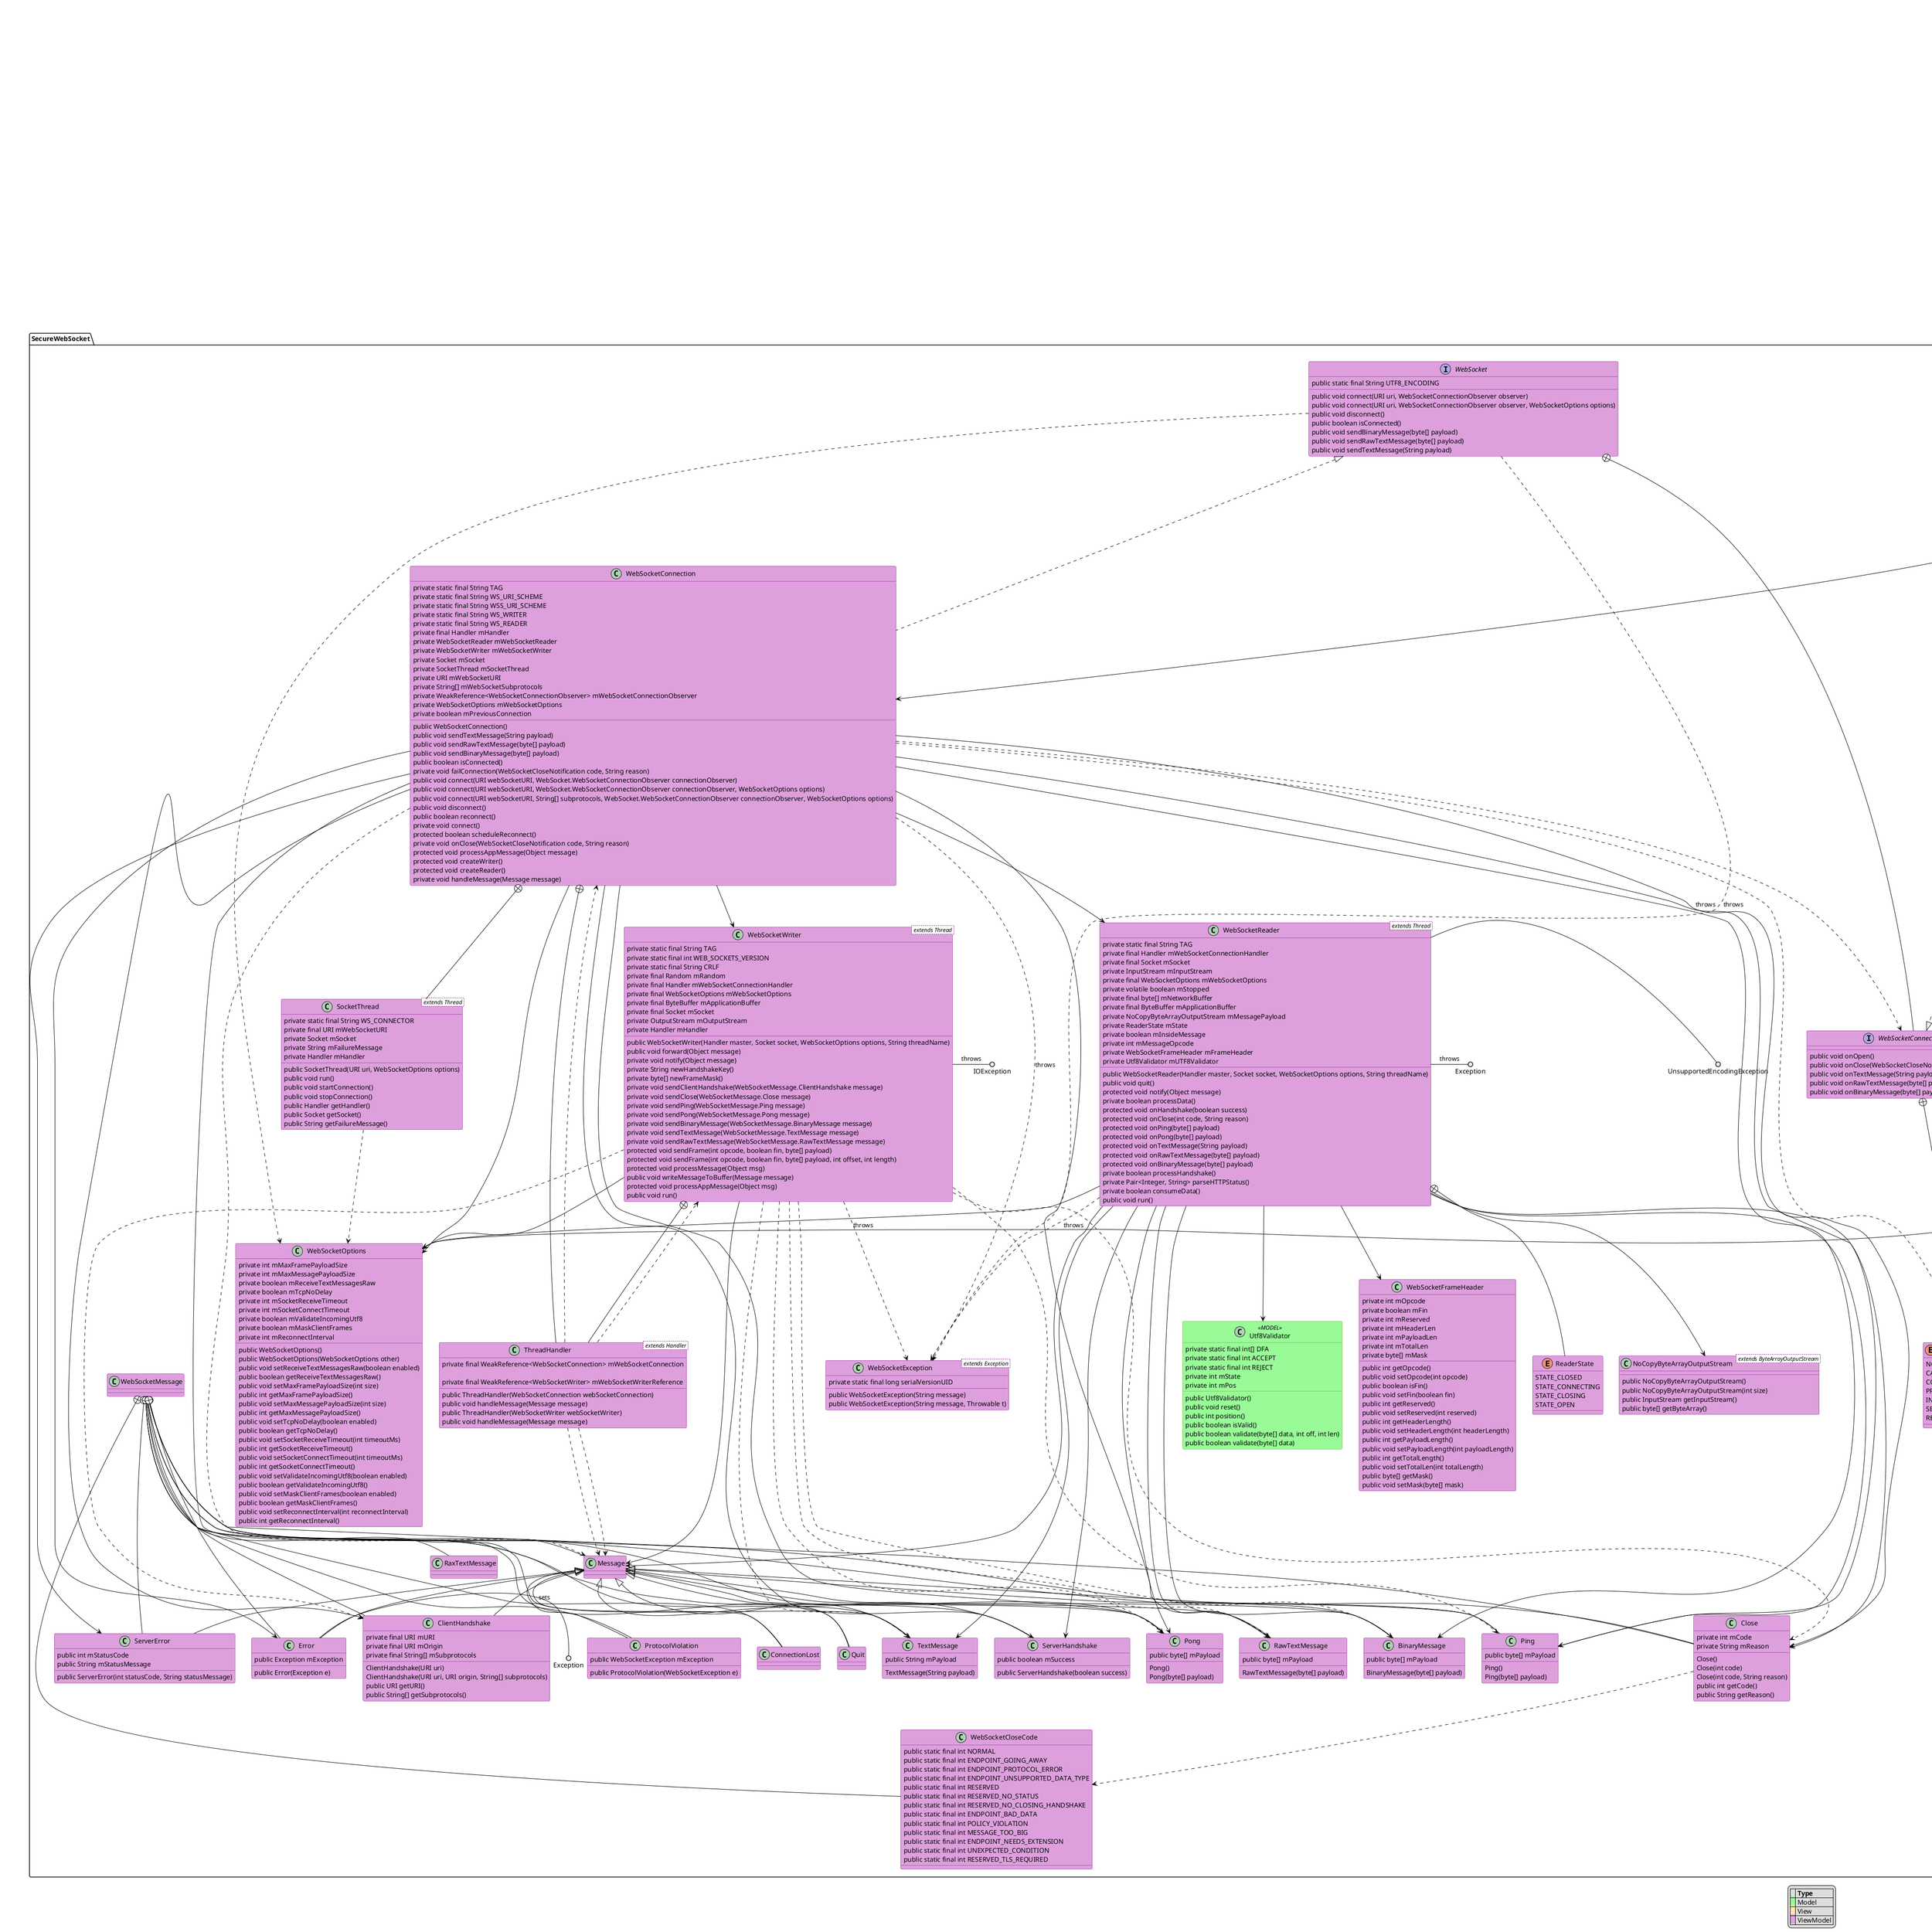 @startuml

skinparam class {
    BackgroundColor Plum
    BorderColor Purple

	BackgroundColor<<PNG>> Moccasin
	BackgroundColor<<XML>> Moccasin
	BackgroundColor<<SHAPE>> Moccasin
	BackgroundColor<<JPG>> Moccasin

	BackgroundColor<<PREFERENCESCREEN>> PaleGreen
	BackgroundColor<<RESOURCES>> PaleGreen
	BackgroundColor<<MENU>> PaleGreen
	BackgroundColor<<TOOLBAR>> PaleGreen
	BackgroundColor<<NESTEDSCROLLVIEW>> PaleGreen
	BackgroundColor<<SET>> PaleGreen
	BackgroundColor<<MODEL>> PaleGreen

	ArrowColor Black

	BorderColor<<PNG>> Coral
	BorderColor<<XML>> Coral
	BorderColor<<SHAPE>> Coral
	BorderColor<<JPG>> Coral

	BorderColor<<PREFERENCESCREEN>> OliveDrab
	BorderColor<<RESOURCES>> OliveDrab
    BorderColor<<MENU>> OliveDrab
    BorderColor<<TOOLBAR>> OliveDrab
    BorderColor<<NESTEDSCROLLVIEW>> OliveDrab
    BorderColor<<SET>> OliveDrab
    BorderColor<<MODEL>> OliveDrab

}

interface AndroidManifest << (M,green) MANIFEST >>
interface ic_launcher << (P,blue) PNG >>
AndroidManifest --> ic_launcher
AndroidManifest --> Splashscreen
AndroidManifest --> Login
AndroidManifest --> ConnectDrawer
AndroidManifest ..> strings
AndroidManifest ..> styles

interface settings << (P,grey) PREFERENCESCREEN >>
settings ..> strings

interface colors << (R,yellow) RESOURCES >>
interface dimens << (R,yellow) RESOURCES >>
interface strings << (R,yellow) RESOURCES >>
interface styles << (R,yellow) RESOURCES >>
styles ..> colors

interface drawer_menu << (M,lightgrey) MENU >>

interface toolbar_layout << (T,lightyellow) TOOLBAR >>
toolbar_layout ..> styles

interface navigation_drawer_header << (X,lightblue) XML >>
interface dobbykopf << (P,blue) PNG >>
navigation_drawer_header ..> dobbykopf
navigation_drawer_header ..> head_background

interface fragment_information << (X,lightblue) XML >>
fragment_information ..> styles
fragment_information ..> dimens
fragment_information --> content_infoabout

interface fragment_connect << (X,lightblue) XML >>
fragment_connect ..> strings

interface content_infoabout << (N,darkgrey) NESTEDSCROLLVIEW >>
content_infoabout ..> strings
content_infoabout ..> dimens

interface activity_splash << (X,lightblue) XML >>
interface background << (J,blue) JPG >>
activity_splash ..> background
activity_splash --> logo

interface activity_login << (X,lightblue) XML >>
activity_login ..> dimens
activity_login --> logo

interface activity_connect_drawer << (X,lightblue) XML >>
activity_connect_drawer --> toolbar_layout
activity_connect_drawer --> drawer_menu
activity_connect_drawer ..> navigation_drawer_header

interface logo << (P,blue) PNG >>
interface head_background << (S,darkgreen) SHAPE >>
interface welcome_animation << (S,lightgreen) SET >>

class Splashscreen < extends Activity > {
	ImageView imageView
	Animation animation

	protected void onCreate(Bundle savedInstanceState)
	private void animationListener(Animation animation)
	public void onBackPressed()
}
Splashscreen ..> activity_splash
Splashscreen ..> welcome_animation
Splashscreen ..> Login

class Settings < extends Activity > {
	private static final String TAG_DISABLE_NOTIFICATIONS
	private static final String TAG_DISABLE_MULTIPLE_NOTIFICATIONS

	public void onCreate(Bundle savedInstanceState)
	public static Boolean pref_notifications_disabled (Context context)
	public static Boolean pref_multiple_notifications_disabled (Context context)
}
Settings +-- PrefsFragment
class PrefsFragment < extends PreferenceFragment > {
	public void onCreate(Bundle savedInstanceState)
}
PrefsFragment ..> settings

class LoginData <<MODEL>> {
	static String curruser
	static boolean logged
	String name
	String pass
	static ArrayList<LoginData> user

	static void main()
	public LoginData(String name, String pass)
	static boolean isValidName(String name)
	static boolean isValidPass(String name, String pass)
	static void setCurrUser(String Name)
	static String getCurrUser()
	static void setLogged()
	static void notLogged()
	static boolean getLogged()
}

class Login < extends AppCompatActivity > {
	Button confirm
	EditText NameText
	EditText PassText
	String Name
	String Pass
	CharSequence text

	protected void onCreate(Bundle savedInstanceState)
	public void onClickFunction(View v)
	private void setUser()
	private void startIntent()
	private void toastShow()
	public void onBackPressed()
}
Login ..> activity_login
Login ..> LoginData

class InformationFragment < extends Fragment > {
	public InformationFragment()

	public View onCreateView(LayoutInflater inflater, ViewGroup container, Bundle savedInstanceState)
	private void clickListener(View view)
}
InformationFragment ..> fragment_information

class ConnectFragment < extends Fragment > {
	private static final String TAG_LOG
	private static final String TAG_JSON_TYPE
	private static final String TAG_JSON_MSG
	private volatile boolean isConnected
	private WebSocketConnection wsConnection
	private WebSocketOptions wsOptions
	private URI wsURI
	private EditText cmdInput
	private TextView cmdOutput
	private CircularProgressButton connectButton
	private String hostname
	private String portNumber
	private String timeout
	OnClickWrapper onClickWrapperExit

	public ConnectFragment()
	public View onCreateView(LayoutInflater inflater, ViewGroup container, Bundle savedInstanceState)
	public void onResume()
	boolean wsConnect()
	void wsSend()
	public void onOpen()
	public void onClose (WebSocketCloseNotification code, String reason)
	public void onTextMessage (String payload)
	public void onRawTextMessage (byte[] payload)
	public void onBinaryMessage (byte[] payload)
	void show_info (String info, boolean showButton)
	static void appendText (TextView textView, String text, int textColor)
}
ConnectFragment ..> fragment_connect
ConnectFragment ..> strings

class ConnectDrawer < extends AppCompatActivity > {
	DrawerLayout drawerLayout
    Toolbar toolbar
    ActionBarDrawerToggle actionBarDrawerToggle
    FragmentTransaction fragmentTransaction
    NavigationView navigationView

    protected void onCreate(Bundle savedInstanceState)
    public void onBackPressed()
    protected void onPostCreate(Bundle savedInstanceState)
}
ConnectDrawer ..> activity_connect_drawer
ConnectDrawer ..> strings
ConnectDrawer --> ConnectFragment
ConnectDrawer ..> LoginData
ConnectDrawer ..> Splashscreen
ConnectDrawer --> InformationFragment



package SecureWebSocket {
ConnectFragment ..|> WebSocketConnectionObserver
ConnectFragment --> WebSocketConnection
ConnectFragment --> WebSocketOptions

class NoCopyByteArrayOutputStream < extends ByteArrayOutputStream > {
	public NoCopyByteArrayOutputStream()
	public NoCopyByteArrayOutputStream(int size)
	public InputStream getInputStream()
	public byte[] getByteArray()
}

class Utf8Validator << MODEL >>{
	private static final int[] DFA
	private static final int ACCEPT
	private static final int REJECT
	private int mState
	private int mPos

	public Utf8Validator()
	public void reset()
	public int position()
	public boolean isValid()
	public boolean validate(byte[] data, int off, int len)
	public boolean validate(byte[] data)
}

interface WebSocket {
	public static final String UTF8_ENCODING

	public void connect(URI uri, WebSocketConnectionObserver observer)
    public void connect(URI uri, WebSocketConnectionObserver observer, WebSocketOptions options)
    public void disconnect()
    public boolean isConnected()
    public void sendBinaryMessage(byte[] payload)
    public void sendRawTextMessage(byte[] payload)
    public void sendTextMessage(String payload)
}
WebSocket +-- WebSocketConnectionObserver
WebSocket ..> WebSocketOptions
WebSocket ..> WebSocketException : throws

interface WebSocketConnectionObserver {
	public void onOpen()
	public void onClose(WebSocketCloseNotification code, String reason)
	public void onTextMessage(String payload)
	public void onRawTextMessage(byte[] payload)
	public void onBinaryMessage(byte[] payload)
}
WebSocketConnectionObserver +-- WebSocketCloseNotification

enum WebSocketCloseNotification {
	NORMAL
	CANNOT_CONNECT
	CONNECTION_LOST
	PROTOCOL_ERROR
	INTERNAL_ERROR
	SERVER_ERROR
	RECONNECT
}

class WebSocketConnection implements WebSocket {
	private static final String TAG
	private static final String WS_URI_SCHEME
	private static final String WSS_URI_SCHEME
	private static final String WS_WRITER
	private static final String WS_READER
	private final Handler mHandler
	private WebSocketReader mWebSocketReader
	private WebSocketWriter mWebSocketWriter
	private Socket mSocket
	private SocketThread mSocketThread
	private URI mWebSocketURI
	private String[] mWebSocketSubprotocols
	private WeakReference<WebSocketConnectionObserver> mWebSocketConnectionObserver
	private WebSocketOptions mWebSocketOptions
	private boolean mPreviousConnection

	public WebSocketConnection()
	public void sendTextMessage(String payload)
	public void sendRawTextMessage(byte[] payload)
	public void sendBinaryMessage(byte[] payload)
	public boolean isConnected()
	private void failConnection(WebSocketCloseNotification code, String reason)
	public void connect(URI webSocketURI, WebSocket.WebSocketConnectionObserver connectionObserver)
	public void connect(URI webSocketURI, WebSocket.WebSocketConnectionObserver connectionObserver, WebSocketOptions options)
	public void connect(URI webSocketURI, String[] subprotocols, WebSocket.WebSocketConnectionObserver connectionObserver, WebSocketOptions options)
	public void disconnect()
	public boolean reconnect()
	private void connect()
	protected boolean scheduleReconnect()
	private void onClose(WebSocketCloseNotification code, String reason)
	protected void processAppMessage(Object message)
	protected void createWriter()
	protected void createReader()
	private void handleMessage(Message message)
}
WebSocketConnection +-- SocketThread
WebSocketConnection +-- ThreadHandler
WebSocketConnection --> WebSocketReader
WebSocketConnection --> WebSocketWriter
WebSocketConnection --> WebSocketOptions
WebSocketConnection ..> WebSocketConnectionObserver
WebSocketConnection --> TextMessage
WebSocketConnection --> RawTextMessage
WebSocketConnection --> BinaryMessage
WebSocketConnection ..> WebSocketCloseNotification
WebSocketConnection ..> WebSocketException : throws
WebSocketConnection --> ClientHandshake
WebSocketConnection ..> Message
WebSocketConnection --> Ping
WebSocketConnection --> Pong
WebSocketConnection --> Close
WebSocketConnection --> ServerHandshake
WebSocketConnection --> Error
WebSocketConnection --> ServerError

class SocketThread < extends Thread > {
	private static final String WS_CONNECTOR
	private final URI mWebSocketURI
	private Socket mSocket
	private String mFailureMessage
	private Handler mHandler

	public SocketThread(URI uri, WebSocketOptions options)
	public void run()
	public void startConnection()
	public void stopConnection()
	public Handler getHandler()
	public Socket getSocket()
	public String getFailureMessage()
}
SocketThread ..> WebSocketOptions

class ThreadHandler < extends Handler > {
	private final WeakReference<WebSocketConnection> mWebSocketConnection

	public ThreadHandler(WebSocketConnection webSocketConnection)
	public void handleMessage(Message message)
}
ThreadHandler ..> WebSocketConnection
ThreadHandler ..> Message

class WebSocketException < extends Exception > {
	private static final long serialVersionUID
	public WebSocketException(String message)
	public WebSocketException(String message, Throwable t)
}

class WebSocketFrameHeader {
	private int mOpcode
    private boolean mFin
    private int mReserved
    private int mHeaderLen
    private int mPayloadLen
    private int mTotalLen
    private byte[] mMask

    public int getOpcode()
    public void setOpcode(int opcode)
    public boolean isFin()
    public void setFin(boolean fin)
    public int getReserved()
    public void setReserved(int reserved)
    public int getHeaderLength()
    public void setHeaderLength(int headerLength)
    public int getPayloadLength()
    public void setPayloadLength(int payloadLength)
    public int getTotalLength()
    public void setTotalLen(int totalLength)
    public byte[] getMask()
    public void setMask(byte[] mask)
}

class WebSocketMessage {
}
WebSocketMessage +-- WebSocketCloseCode
WebSocketMessage +-- Message
WebSocketMessage +-- Quit
WebSocketMessage +-- ClientHandshake
WebSocketMessage +-- ServerHandshake
WebSocketMessage +-- ConnectionLost
WebSocketMessage +-- ServerError
WebSocketMessage +-- ProtocolViolation
WebSocketMessage +-- Error
WebSocketMessage +-- TextMessage
WebSocketMessage +-- RaxTextMessage
WebSocketMessage +-- BinaryMessage
WebSocketMessage +-- Close
WebSocketMessage +-- Ping
WebSocketMessage +-- Pong

class WebSocketCloseCode {
	public static final int NORMAL
	public static final int ENDPOINT_GOING_AWAY
	public static final int ENDPOINT_PROTOCOL_ERROR
	public static final int ENDPOINT_UNSUPPORTED_DATA_TYPE
	public static final int RESERVED
	public static final int RESERVED_NO_STATUS
	public static final int RESERVED_NO_CLOSING_HANDSHAKE
	public static final int ENDPOINT_BAD_DATA
	public static final int POLICY_VIOLATION
	public static final int MESSAGE_TOO_BIG
	public static final int ENDPOINT_NEEDS_EXTENSION
	public static final int UNEXPECTED_CONDITION
	public static final int RESERVED_TLS_REQUIRED
}

class Message
class Quit extends Message
class ConnectionLost extends Message

class ClientHandshake extends Message {
	private final URI mURI
	private final URI mOrigin
	private final String[] mSubprotocols

	ClientHandshake(URI uri)
	ClientHandshake(URI uri, URI origin, String[] subprotocols)
	public URI getURI()
	public String[] getSubprotocols()
}

class ServerHandshake extends Message {
	public boolean mSuccess

	public ServerHandshake(boolean success)
}

class ServerError extends Message {
	public int mStatusCode
	public String mStatusMessage

	public ServerError(int statusCode, String statusMessage)
}

class ProtocolViolation extends Message {
	public WebSocketException mException

	public ProtocolViolation(WebSocketException e)
}

class Error extends Message {
	public Exception mException

	public Error(Exception e)
}
Error -() Exception : sets

class TextMessage extends Message {
	public String mPayload

	TextMessage(String payload)
}

class RawTextMessage extends Message {
	public byte[] mPayload

	RawTextMessage(byte[] payload)
}

class BinaryMessage extends Message {
	public byte[] mPayload

	BinaryMessage(byte[] payload)
}

class Close extends Message {
	private int mCode
	private String mReason

	Close()
	Close(int code)
	Close(int code, String reason)
	public int getCode()
	public String getReason()
}
Close ..> WebSocketCloseCode

class Ping extends Message {
	public byte[] mPayload

	Ping()
	Ping(byte[] payload)
}

class Pong extends Message {
	public byte[] mPayload

	Pong()
	Pong(byte[] payload)
}

class WebSocketOptions {
	private int mMaxFramePayloadSize
    private int mMaxMessagePayloadSize
    private boolean mReceiveTextMessagesRaw
    private boolean mTcpNoDelay
    private int mSocketReceiveTimeout
    private int mSocketConnectTimeout
    private boolean mValidateIncomingUtf8
    private boolean mMaskClientFrames
    private int mReconnectInterval

    public WebSocketOptions()
    public WebSocketOptions(WebSocketOptions other)
    public void setReceiveTextMessagesRaw(boolean enabled)
    public boolean getReceiveTextMessagesRaw()
    public void setMaxFramePayloadSize(int size)
    public int getMaxFramePayloadSize()
    public void setMaxMessagePayloadSize(int size)
    public int getMaxMessagePayloadSize()
    public void setTcpNoDelay(boolean enabled)
    public boolean getTcpNoDelay()
    public void setSocketReceiveTimeout(int timeoutMs)
    public int getSocketReceiveTimeout()
    public void setSocketConnectTimeout(int timeoutMs)
    public int getSocketConnectTimeout()
    public void setValidateIncomingUtf8(boolean enabled)
    public boolean getValidateIncomingUtf8()
    public void setMaskClientFrames(boolean enabled)
    public boolean getMaskClientFrames()
    public void setReconnectInterval(int reconnectInterval)
    public int getReconnectInterval()
}

class WebSocketReader < extends Thread > {
	private static final String TAG
	private final Handler mWebSocketConnectionHandler
	private final Socket mSocket
	private InputStream mInputStream
	private final WebSocketOptions mWebSocketOptions
	private volatile boolean mStopped
	private final byte[] mNetworkBuffer
	private final ByteBuffer mApplicationBuffer
	private NoCopyByteArrayOutputStream mMessagePayload
	private ReaderState mState
	private boolean mInsideMessage
	private int mMessageOpcode
	private WebSocketFrameHeader mFrameHeader
	private Utf8Validator mUTF8Validator

	public WebSocketReader(Handler master, Socket socket, WebSocketOptions options, String threadName)
	public void quit()
	protected void notify(Object message)
	private boolean processData()
	protected void onHandshake(boolean success)
	protected void onClose(int code, String reason)
	protected void onPing(byte[] payload)
	protected void onPong(byte[] payload)
	protected void onTextMessage(String payload)
	protected void onRawTextMessage(byte[] payload)
	protected void onBinaryMessage(byte[] payload)
	private boolean processHandshake()
	private Pair<Integer, String> parseHTTPStatus()
	private boolean consumeData()
	public void run()
}
WebSocketReader +-- ReaderState
WebSocketReader --> WebSocketOptions
WebSocketReader --> NoCopyByteArrayOutputStream
WebSocketReader --> WebSocketFrameHeader
WebSocketReader --> Utf8Validator
WebSocketReader --> Message
WebSocketReader -() Exception : throws
WebSocketReader ..> WebSocketException : throws
WebSocketReader --> ServerHandshake
WebSocketReader --> Close
WebSocketReader --> Ping
WebSocketReader --> Pong
WebSocketReader --> TextMessage
WebSocketReader --> RawTextMessage
WebSocketReader --> BinaryMessage
WebSocketReader -() UnsupportedEncodingException : throws

enum ReaderState {
	STATE_CLOSED
	STATE_CONNECTING
	STATE_CLOSING
	STATE_OPEN
}

class WebSocketWriter < extends Thread > {
	private static final String TAG
	private static final int WEB_SOCKETS_VERSION
    private static final String CRLF
    private final Random mRandom
    private final Handler mWebSocketConnectionHandler
    private final WebSocketOptions mWebSocketOptions
    private final ByteBuffer mApplicationBuffer
    private final Socket mSocket
    private OutputStream mOutputStream
    private Handler mHandler

    public WebSocketWriter(Handler master, Socket socket, WebSocketOptions options, String threadName)
    public void forward(Object message)
    private void notify(Object message)
    private String newHandshakeKey()
    private byte[] newFrameMask()
    private void sendClientHandshake(WebSocketMessage.ClientHandshake message)
    private void sendClose(WebSocketMessage.Close message)
    private void sendPing(WebSocketMessage.Ping message)
    private void sendPong(WebSocketMessage.Pong message)
    private void sendBinaryMessage(WebSocketMessage.BinaryMessage message)
    private void sendTextMessage(WebSocketMessage.TextMessage message)
    private void sendRawTextMessage(WebSocketMessage.RawTextMessage message)
    protected void sendFrame(int opcode, boolean fin, byte[] payload)
    protected void sendFrame(int opcode, boolean fin, byte[] payload, int offset, int length)
    protected void processMessage(Object msg)
    public void writeMessageToBuffer(Message message)
    protected void processAppMessage(Object msg)
    public void run()
}
WebSocketWriter +-- ThreadHandler
WebSocketWriter --> WebSocketOptions
WebSocketWriter --> Message
WebSocketWriter ..> ClientHandshake
WebSocketWriter -() IOException : throws
WebSocketWriter ..> Close
WebSocketWriter ..> WebSocketException : throws
WebSocketWriter ..> Ping
WebSocketWriter ..> Pong
WebSocketWriter ..> BinaryMessage
WebSocketWriter ..> TextMessage
WebSocketWriter ..> RawTextMessage

class ThreadHandler < extends Handler > {
	private final WeakReference<WebSocketWriter> mWebSocketWriterReference

	public ThreadHandler(WebSocketWriter webSocketWriter)
	public void handleMessage(Message message)
}
ThreadHandler ..> WebSocketWriter
ThreadHandler ..> Message
}

legend
	|= |= Type |
	|<back:PaleGreen>   </back>| Model |
	|<back:Moccasin>   </back>| View |
	|<back:Plum>   </back>| ViewModel |
endlegend

@enduml